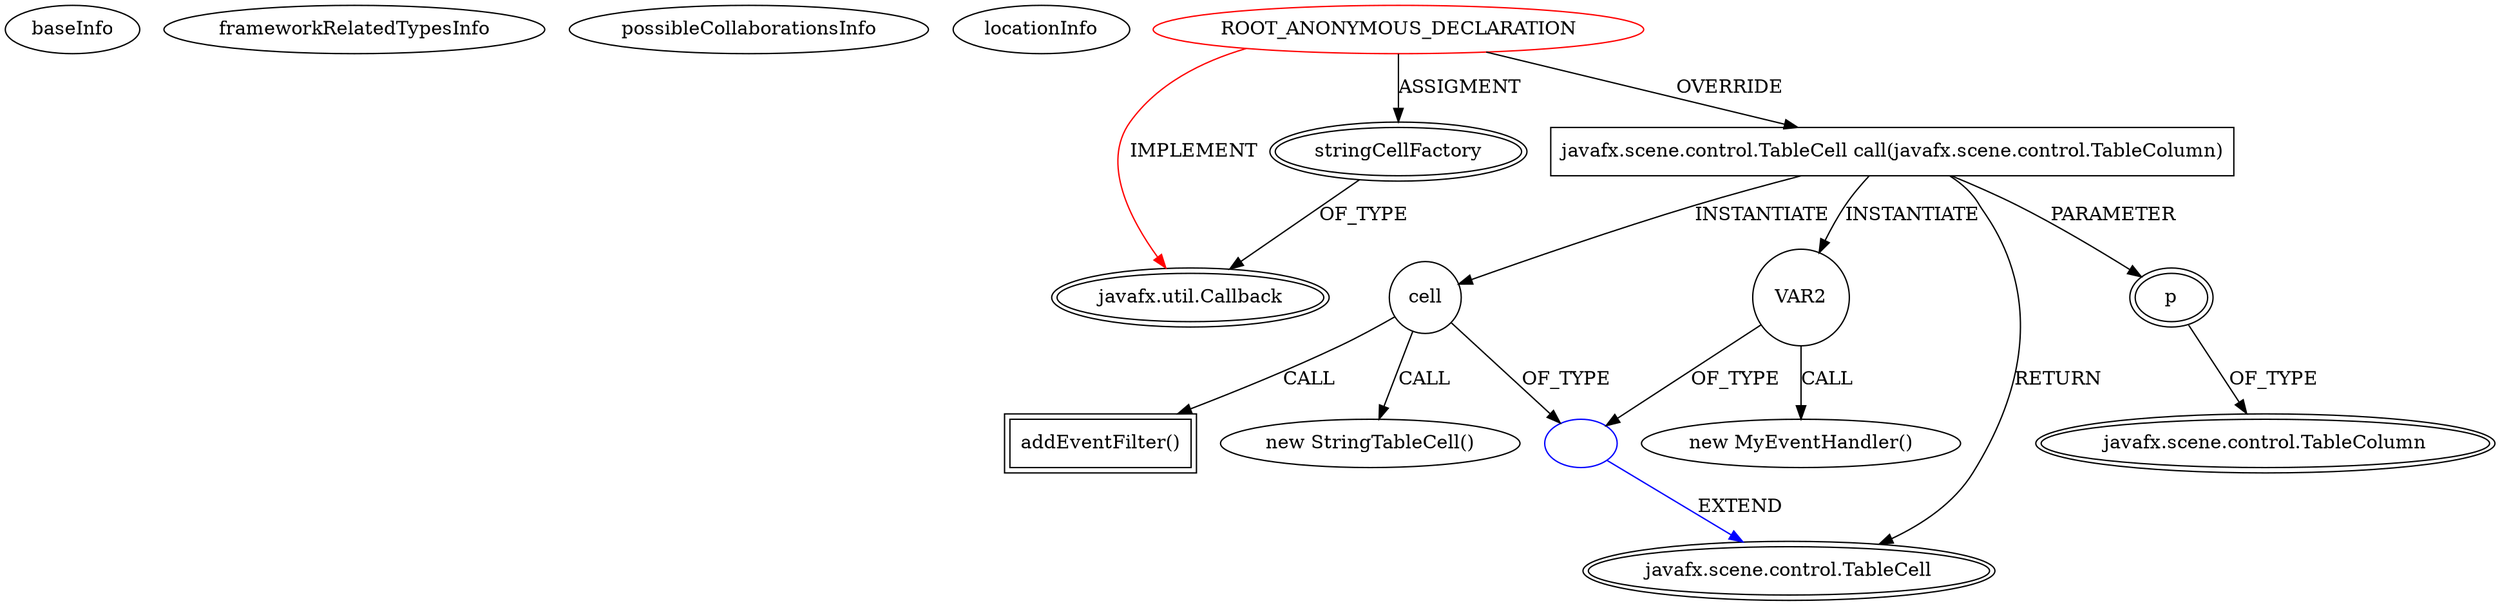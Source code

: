 digraph {
baseInfo[graphId=2815,category="extension_graph",isAnonymous=true,possibleRelation=true]
frameworkRelatedTypesInfo[0="javafx.util.Callback"]
possibleCollaborationsInfo[0="2815~OVERRIDING_METHOD_DECLARATION-INSTANTIATION-OVERRIDING_METHOD_DECLARATION-INSTANTIATION-~javafx.util.Callback ~javafx.scene.control.TableCell ~true~false"]
locationInfo[projectName="greenua14-TicTacToeClient",filePath="/greenua14-TicTacToeClient/TicTacToeClient-master/src/sample/Controllers/CreateOrConnectToGameController.java",contextSignature="void initialize(java.net.URL,java.util.ResourceBundle)",graphId="2815"]
0[label="ROOT_ANONYMOUS_DECLARATION",vertexType="ROOT_ANONYMOUS_DECLARATION",isFrameworkType=false,color=red]
1[label="javafx.util.Callback",vertexType="FRAMEWORK_INTERFACE_TYPE",isFrameworkType=true,peripheries=2]
2[label="stringCellFactory",vertexType="OUTSIDE_VARIABLE_EXPRESION",isFrameworkType=true,peripheries=2]
4[label="javafx.scene.control.TableCell call(javafx.scene.control.TableColumn)",vertexType="OVERRIDING_METHOD_DECLARATION",isFrameworkType=false,shape=box]
5[label="javafx.scene.control.TableCell",vertexType="FRAMEWORK_CLASS_TYPE",isFrameworkType=true,peripheries=2]
6[label="p",vertexType="PARAMETER_DECLARATION",isFrameworkType=true,peripheries=2]
7[label="javafx.scene.control.TableColumn",vertexType="FRAMEWORK_CLASS_TYPE",isFrameworkType=true,peripheries=2]
9[label="cell",vertexType="VARIABLE_EXPRESION",isFrameworkType=false,shape=circle]
10[label="",vertexType="REFERENCE_CLIENT_CLASS_DECLARATION",isFrameworkType=false,color=blue]
8[label="new StringTableCell()",vertexType="CONSTRUCTOR_CALL",isFrameworkType=false]
13[label="addEventFilter()",vertexType="INSIDE_CALL",isFrameworkType=true,peripheries=2,shape=box]
15[label="VAR2",vertexType="VARIABLE_EXPRESION",isFrameworkType=false,shape=circle]
14[label="new MyEventHandler()",vertexType="CONSTRUCTOR_CALL",isFrameworkType=false]
0->1[label="IMPLEMENT",color=red]
0->2[label="ASSIGMENT"]
2->1[label="OF_TYPE"]
0->4[label="OVERRIDE"]
4->5[label="RETURN"]
6->7[label="OF_TYPE"]
4->6[label="PARAMETER"]
4->9[label="INSTANTIATE"]
10->5[label="EXTEND",color=blue]
9->10[label="OF_TYPE"]
9->8[label="CALL"]
9->13[label="CALL"]
4->15[label="INSTANTIATE"]
15->10[label="OF_TYPE"]
15->14[label="CALL"]
}
